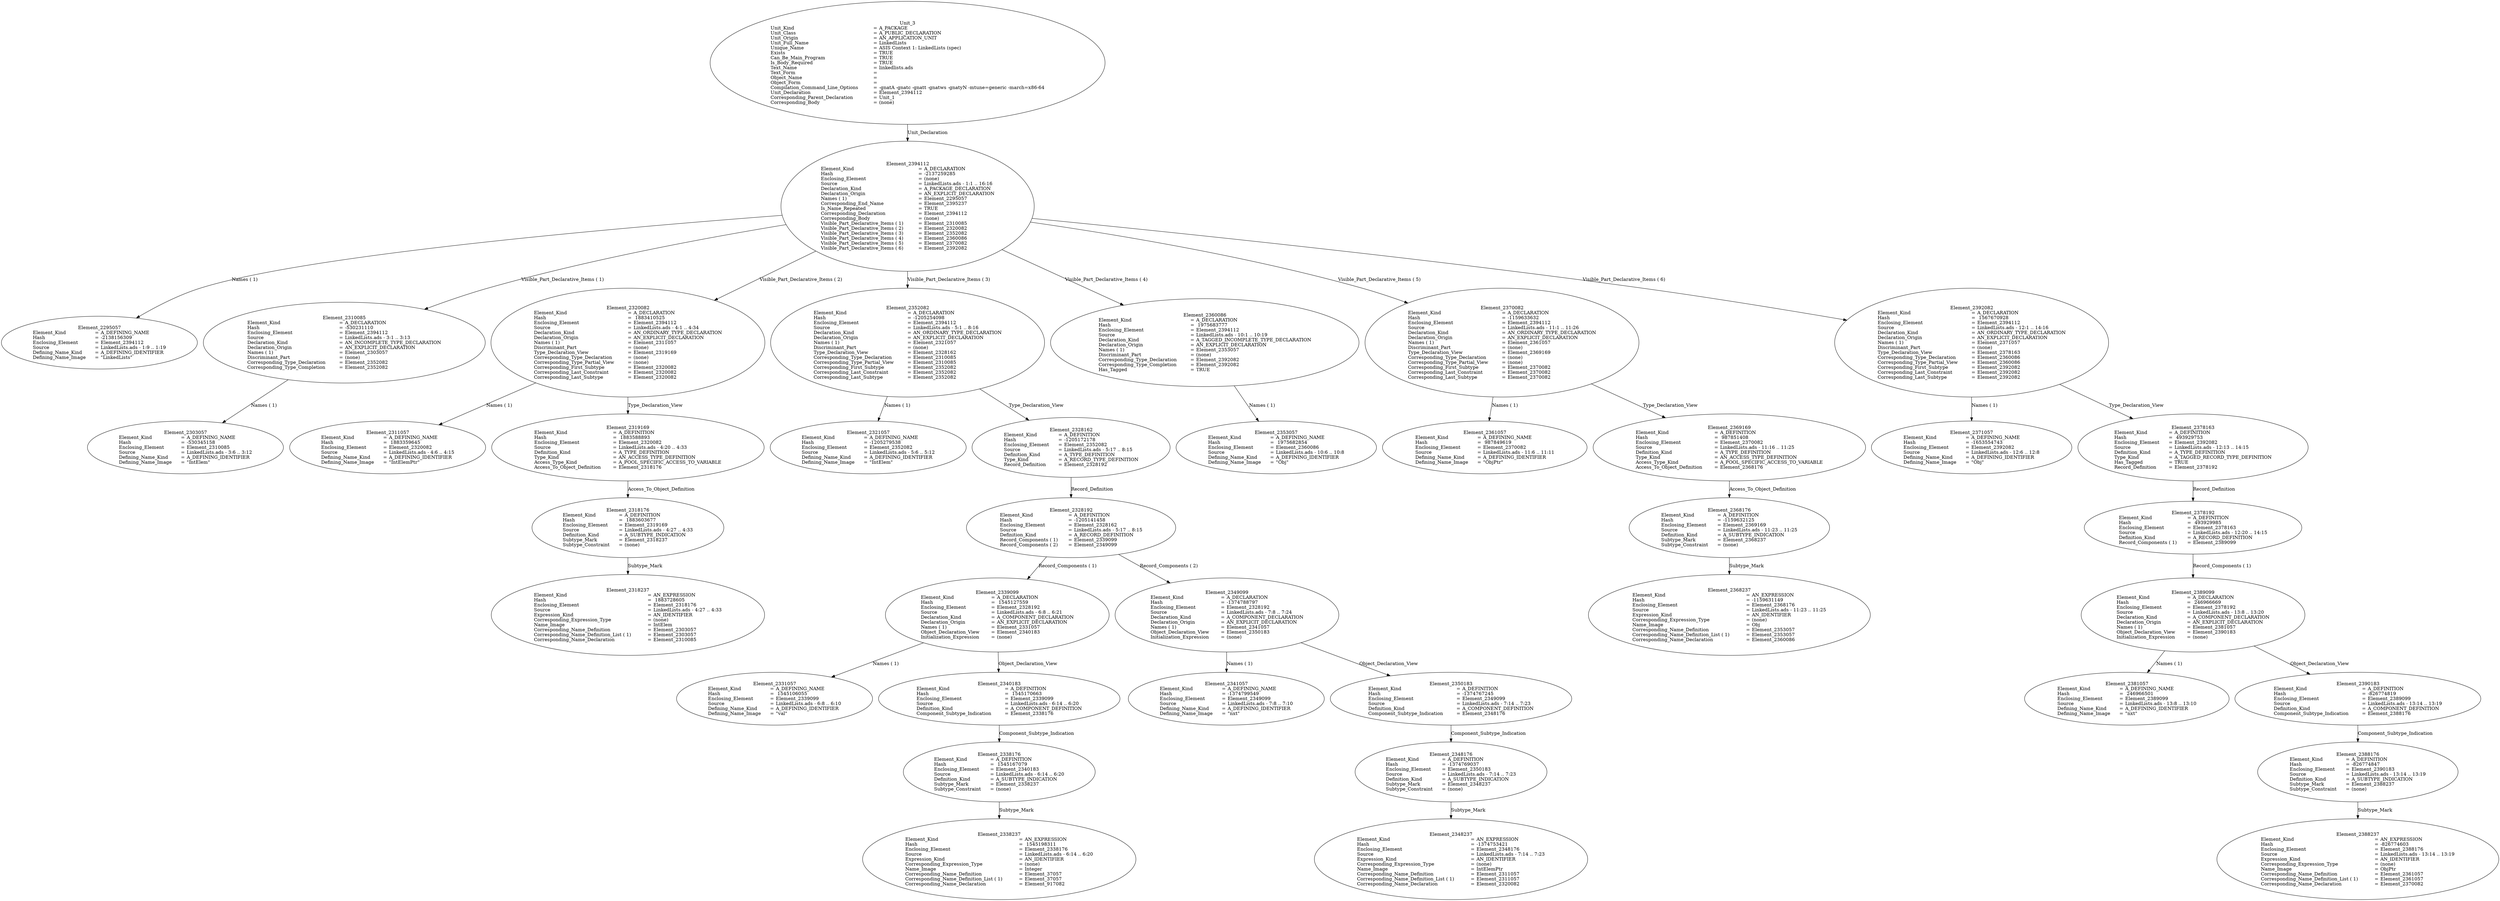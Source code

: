 digraph "linkedlists.adt" {
  Unit_3 -> Element_2394112
      [ label=Unit_Declaration ];
  Unit_3
      [ label=<<TABLE BORDER="0" CELLBORDER="0" CELLSPACING="0" CELLPADDING="0"> 
          <TR><TD COLSPAN="3">Unit_3</TD></TR>
          <TR><TD ALIGN="LEFT">Unit_Kind   </TD><TD> = </TD><TD ALIGN="LEFT">A_PACKAGE</TD></TR>
          <TR><TD ALIGN="LEFT">Unit_Class   </TD><TD> = </TD><TD ALIGN="LEFT">A_PUBLIC_DECLARATION</TD></TR>
          <TR><TD ALIGN="LEFT">Unit_Origin   </TD><TD> = </TD><TD ALIGN="LEFT">AN_APPLICATION_UNIT</TD></TR>
          <TR><TD ALIGN="LEFT">Unit_Full_Name    </TD><TD> = </TD><TD ALIGN="LEFT">LinkedLists</TD></TR>
          <TR><TD ALIGN="LEFT">Unique_Name   </TD><TD> = </TD><TD ALIGN="LEFT">ASIS Context 1: LinkedLists (spec)</TD></TR>
          <TR><TD ALIGN="LEFT">Exists  </TD><TD> = </TD><TD ALIGN="LEFT">TRUE</TD></TR>
          <TR><TD ALIGN="LEFT">Can_Be_Main_Program     </TD><TD> = </TD><TD ALIGN="LEFT">TRUE</TD></TR>
          <TR><TD ALIGN="LEFT">Is_Body_Required     </TD><TD> = </TD><TD ALIGN="LEFT">TRUE</TD></TR>
          <TR><TD ALIGN="LEFT">Text_Name   </TD><TD> = </TD><TD ALIGN="LEFT">linkedlists.ads</TD></TR>
          <TR><TD ALIGN="LEFT">Text_Form   </TD><TD> = </TD><TD ALIGN="LEFT"></TD></TR>
          <TR><TD ALIGN="LEFT">Object_Name   </TD><TD> = </TD><TD ALIGN="LEFT"></TD></TR>
          <TR><TD ALIGN="LEFT">Object_Form   </TD><TD> = </TD><TD ALIGN="LEFT"></TD></TR>
          <TR><TD ALIGN="LEFT">Compilation_Command_Line_Options         </TD><TD> = </TD><TD ALIGN="LEFT">-gnatA -gnatc -gnatt -gnatws -gnatyN -mtune=generic -march=x86-64</TD></TR>
          <TR><TD ALIGN="LEFT">Unit_Declaration     </TD><TD> = </TD><TD ALIGN="LEFT">Element_2394112</TD></TR>
          <TR><TD ALIGN="LEFT">Corresponding_Parent_Declaration         </TD><TD> = </TD><TD ALIGN="LEFT">Unit_1</TD></TR>
          <TR><TD ALIGN="LEFT">Corresponding_Body     </TD><TD> = </TD><TD ALIGN="LEFT">(none)</TD></TR>
          </TABLE>> ];
  Element_2394112 -> Element_2295057
      [ label="Names ( 1)" ];
  Element_2394112 -> Element_2310085
      [ label="Visible_Part_Declarative_Items ( 1)" ];
  Element_2394112 -> Element_2320082
      [ label="Visible_Part_Declarative_Items ( 2)" ];
  Element_2394112 -> Element_2352082
      [ label="Visible_Part_Declarative_Items ( 3)" ];
  Element_2394112 -> Element_2360086
      [ label="Visible_Part_Declarative_Items ( 4)" ];
  Element_2394112 -> Element_2370082
      [ label="Visible_Part_Declarative_Items ( 5)" ];
  Element_2394112 -> Element_2392082
      [ label="Visible_Part_Declarative_Items ( 6)" ];
  Element_2394112
      [ label=<<TABLE BORDER="0" CELLBORDER="0" CELLSPACING="0" CELLPADDING="0"> 
          <TR><TD COLSPAN="3">Element_2394112</TD></TR>
          <TR><TD ALIGN="LEFT">Element_Kind    </TD><TD> = </TD><TD ALIGN="LEFT">A_DECLARATION</TD></TR>
          <TR><TD ALIGN="LEFT">Hash  </TD><TD> = </TD><TD ALIGN="LEFT">-2137259285</TD></TR>
          <TR><TD ALIGN="LEFT">Enclosing_Element     </TD><TD> = </TD><TD ALIGN="LEFT">(none)</TD></TR>
          <TR><TD ALIGN="LEFT">Source  </TD><TD> = </TD><TD ALIGN="LEFT">LinkedLists.ads - 1:1 .. 16:16</TD></TR>
          <TR><TD ALIGN="LEFT">Declaration_Kind     </TD><TD> = </TD><TD ALIGN="LEFT">A_PACKAGE_DECLARATION</TD></TR>
          <TR><TD ALIGN="LEFT">Declaration_Origin     </TD><TD> = </TD><TD ALIGN="LEFT">AN_EXPLICIT_DECLARATION</TD></TR>
          <TR><TD ALIGN="LEFT">Names ( 1)   </TD><TD> = </TD><TD ALIGN="LEFT">Element_2295057</TD></TR>
          <TR><TD ALIGN="LEFT">Corresponding_End_Name      </TD><TD> = </TD><TD ALIGN="LEFT">Element_2395237</TD></TR>
          <TR><TD ALIGN="LEFT">Is_Name_Repeated     </TD><TD> = </TD><TD ALIGN="LEFT">TRUE</TD></TR>
          <TR><TD ALIGN="LEFT">Corresponding_Declaration       </TD><TD> = </TD><TD ALIGN="LEFT">Element_2394112</TD></TR>
          <TR><TD ALIGN="LEFT">Corresponding_Body     </TD><TD> = </TD><TD ALIGN="LEFT">(none)</TD></TR>
          <TR><TD ALIGN="LEFT">Visible_Part_Declarative_Items ( 1)         </TD><TD> = </TD><TD ALIGN="LEFT">Element_2310085</TD></TR>
          <TR><TD ALIGN="LEFT">Visible_Part_Declarative_Items ( 2)         </TD><TD> = </TD><TD ALIGN="LEFT">Element_2320082</TD></TR>
          <TR><TD ALIGN="LEFT">Visible_Part_Declarative_Items ( 3)         </TD><TD> = </TD><TD ALIGN="LEFT">Element_2352082</TD></TR>
          <TR><TD ALIGN="LEFT">Visible_Part_Declarative_Items ( 4)         </TD><TD> = </TD><TD ALIGN="LEFT">Element_2360086</TD></TR>
          <TR><TD ALIGN="LEFT">Visible_Part_Declarative_Items ( 5)         </TD><TD> = </TD><TD ALIGN="LEFT">Element_2370082</TD></TR>
          <TR><TD ALIGN="LEFT">Visible_Part_Declarative_Items ( 6)         </TD><TD> = </TD><TD ALIGN="LEFT">Element_2392082</TD></TR>
          </TABLE>> ];
  Element_2295057
      [ label=<<TABLE BORDER="0" CELLBORDER="0" CELLSPACING="0" CELLPADDING="0"> 
          <TR><TD COLSPAN="3">Element_2295057</TD></TR>
          <TR><TD ALIGN="LEFT">Element_Kind    </TD><TD> = </TD><TD ALIGN="LEFT">A_DEFINING_NAME</TD></TR>
          <TR><TD ALIGN="LEFT">Hash  </TD><TD> = </TD><TD ALIGN="LEFT">-2138156309</TD></TR>
          <TR><TD ALIGN="LEFT">Enclosing_Element     </TD><TD> = </TD><TD ALIGN="LEFT">Element_2394112</TD></TR>
          <TR><TD ALIGN="LEFT">Source  </TD><TD> = </TD><TD ALIGN="LEFT">LinkedLists.ads - 1:9 .. 1:19</TD></TR>
          <TR><TD ALIGN="LEFT">Defining_Name_Kind     </TD><TD> = </TD><TD ALIGN="LEFT">A_DEFINING_IDENTIFIER</TD></TR>
          <TR><TD ALIGN="LEFT">Defining_Name_Image     </TD><TD> = </TD><TD ALIGN="LEFT">"LinkedLists"</TD></TR>
          </TABLE>> ];
  Element_2310085 -> Element_2303057
      [ label="Names ( 1)" ];
  Element_2310085
      [ label=<<TABLE BORDER="0" CELLBORDER="0" CELLSPACING="0" CELLPADDING="0"> 
          <TR><TD COLSPAN="3">Element_2310085</TD></TR>
          <TR><TD ALIGN="LEFT">Element_Kind    </TD><TD> = </TD><TD ALIGN="LEFT">A_DECLARATION</TD></TR>
          <TR><TD ALIGN="LEFT">Hash  </TD><TD> = </TD><TD ALIGN="LEFT">-530231110</TD></TR>
          <TR><TD ALIGN="LEFT">Enclosing_Element     </TD><TD> = </TD><TD ALIGN="LEFT">Element_2394112</TD></TR>
          <TR><TD ALIGN="LEFT">Source  </TD><TD> = </TD><TD ALIGN="LEFT">LinkedLists.ads - 3:1 .. 3:13</TD></TR>
          <TR><TD ALIGN="LEFT">Declaration_Kind     </TD><TD> = </TD><TD ALIGN="LEFT">AN_INCOMPLETE_TYPE_DECLARATION</TD></TR>
          <TR><TD ALIGN="LEFT">Declaration_Origin     </TD><TD> = </TD><TD ALIGN="LEFT">AN_EXPLICIT_DECLARATION</TD></TR>
          <TR><TD ALIGN="LEFT">Names ( 1)   </TD><TD> = </TD><TD ALIGN="LEFT">Element_2303057</TD></TR>
          <TR><TD ALIGN="LEFT">Discriminant_Part     </TD><TD> = </TD><TD ALIGN="LEFT">(none)</TD></TR>
          <TR><TD ALIGN="LEFT">Corresponding_Type_Declaration        </TD><TD> = </TD><TD ALIGN="LEFT">Element_2352082</TD></TR>
          <TR><TD ALIGN="LEFT">Corresponding_Type_Completion        </TD><TD> = </TD><TD ALIGN="LEFT">Element_2352082</TD></TR>
          </TABLE>> ];
  Element_2303057
      [ label=<<TABLE BORDER="0" CELLBORDER="0" CELLSPACING="0" CELLPADDING="0"> 
          <TR><TD COLSPAN="3">Element_2303057</TD></TR>
          <TR><TD ALIGN="LEFT">Element_Kind    </TD><TD> = </TD><TD ALIGN="LEFT">A_DEFINING_NAME</TD></TR>
          <TR><TD ALIGN="LEFT">Hash  </TD><TD> = </TD><TD ALIGN="LEFT">-530345158</TD></TR>
          <TR><TD ALIGN="LEFT">Enclosing_Element     </TD><TD> = </TD><TD ALIGN="LEFT">Element_2310085</TD></TR>
          <TR><TD ALIGN="LEFT">Source  </TD><TD> = </TD><TD ALIGN="LEFT">LinkedLists.ads - 3:6 .. 3:12</TD></TR>
          <TR><TD ALIGN="LEFT">Defining_Name_Kind     </TD><TD> = </TD><TD ALIGN="LEFT">A_DEFINING_IDENTIFIER</TD></TR>
          <TR><TD ALIGN="LEFT">Defining_Name_Image     </TD><TD> = </TD><TD ALIGN="LEFT">"IntElem"</TD></TR>
          </TABLE>> ];
  Element_2320082 -> Element_2311057
      [ label="Names ( 1)" ];
  Element_2320082 -> Element_2319169
      [ label=Type_Declaration_View ];
  Element_2320082
      [ label=<<TABLE BORDER="0" CELLBORDER="0" CELLSPACING="0" CELLPADDING="0"> 
          <TR><TD COLSPAN="3">Element_2320082</TD></TR>
          <TR><TD ALIGN="LEFT">Element_Kind    </TD><TD> = </TD><TD ALIGN="LEFT">A_DECLARATION</TD></TR>
          <TR><TD ALIGN="LEFT">Hash  </TD><TD> = </TD><TD ALIGN="LEFT"> 1883410525</TD></TR>
          <TR><TD ALIGN="LEFT">Enclosing_Element     </TD><TD> = </TD><TD ALIGN="LEFT">Element_2394112</TD></TR>
          <TR><TD ALIGN="LEFT">Source  </TD><TD> = </TD><TD ALIGN="LEFT">LinkedLists.ads - 4:1 .. 4:34</TD></TR>
          <TR><TD ALIGN="LEFT">Declaration_Kind     </TD><TD> = </TD><TD ALIGN="LEFT">AN_ORDINARY_TYPE_DECLARATION</TD></TR>
          <TR><TD ALIGN="LEFT">Declaration_Origin     </TD><TD> = </TD><TD ALIGN="LEFT">AN_EXPLICIT_DECLARATION</TD></TR>
          <TR><TD ALIGN="LEFT">Names ( 1)   </TD><TD> = </TD><TD ALIGN="LEFT">Element_2311057</TD></TR>
          <TR><TD ALIGN="LEFT">Discriminant_Part     </TD><TD> = </TD><TD ALIGN="LEFT">(none)</TD></TR>
          <TR><TD ALIGN="LEFT">Type_Declaration_View      </TD><TD> = </TD><TD ALIGN="LEFT">Element_2319169</TD></TR>
          <TR><TD ALIGN="LEFT">Corresponding_Type_Declaration        </TD><TD> = </TD><TD ALIGN="LEFT">(none)</TD></TR>
          <TR><TD ALIGN="LEFT">Corresponding_Type_Partial_View        </TD><TD> = </TD><TD ALIGN="LEFT">(none)</TD></TR>
          <TR><TD ALIGN="LEFT">Corresponding_First_Subtype       </TD><TD> = </TD><TD ALIGN="LEFT">Element_2320082</TD></TR>
          <TR><TD ALIGN="LEFT">Corresponding_Last_Constraint        </TD><TD> = </TD><TD ALIGN="LEFT">Element_2320082</TD></TR>
          <TR><TD ALIGN="LEFT">Corresponding_Last_Subtype       </TD><TD> = </TD><TD ALIGN="LEFT">Element_2320082</TD></TR>
          </TABLE>> ];
  Element_2311057
      [ label=<<TABLE BORDER="0" CELLBORDER="0" CELLSPACING="0" CELLPADDING="0"> 
          <TR><TD COLSPAN="3">Element_2311057</TD></TR>
          <TR><TD ALIGN="LEFT">Element_Kind    </TD><TD> = </TD><TD ALIGN="LEFT">A_DEFINING_NAME</TD></TR>
          <TR><TD ALIGN="LEFT">Hash  </TD><TD> = </TD><TD ALIGN="LEFT"> 1883359645</TD></TR>
          <TR><TD ALIGN="LEFT">Enclosing_Element     </TD><TD> = </TD><TD ALIGN="LEFT">Element_2320082</TD></TR>
          <TR><TD ALIGN="LEFT">Source  </TD><TD> = </TD><TD ALIGN="LEFT">LinkedLists.ads - 4:6 .. 4:15</TD></TR>
          <TR><TD ALIGN="LEFT">Defining_Name_Kind     </TD><TD> = </TD><TD ALIGN="LEFT">A_DEFINING_IDENTIFIER</TD></TR>
          <TR><TD ALIGN="LEFT">Defining_Name_Image     </TD><TD> = </TD><TD ALIGN="LEFT">"IntElemPtr"</TD></TR>
          </TABLE>> ];
  Element_2319169 -> Element_2318176
      [ label=Access_To_Object_Definition ];
  Element_2319169
      [ label=<<TABLE BORDER="0" CELLBORDER="0" CELLSPACING="0" CELLPADDING="0"> 
          <TR><TD COLSPAN="3">Element_2319169</TD></TR>
          <TR><TD ALIGN="LEFT">Element_Kind    </TD><TD> = </TD><TD ALIGN="LEFT">A_DEFINITION</TD></TR>
          <TR><TD ALIGN="LEFT">Hash  </TD><TD> = </TD><TD ALIGN="LEFT"> 1883588893</TD></TR>
          <TR><TD ALIGN="LEFT">Enclosing_Element     </TD><TD> = </TD><TD ALIGN="LEFT">Element_2320082</TD></TR>
          <TR><TD ALIGN="LEFT">Source  </TD><TD> = </TD><TD ALIGN="LEFT">LinkedLists.ads - 4:20 .. 4:33</TD></TR>
          <TR><TD ALIGN="LEFT">Definition_Kind    </TD><TD> = </TD><TD ALIGN="LEFT">A_TYPE_DEFINITION</TD></TR>
          <TR><TD ALIGN="LEFT">Type_Kind   </TD><TD> = </TD><TD ALIGN="LEFT">AN_ACCESS_TYPE_DEFINITION</TD></TR>
          <TR><TD ALIGN="LEFT">Access_Type_Kind     </TD><TD> = </TD><TD ALIGN="LEFT">A_POOL_SPECIFIC_ACCESS_TO_VARIABLE</TD></TR>
          <TR><TD ALIGN="LEFT">Access_To_Object_Definition       </TD><TD> = </TD><TD ALIGN="LEFT">Element_2318176</TD></TR>
          </TABLE>> ];
  Element_2318176 -> Element_2318237
      [ label=Subtype_Mark ];
  Element_2318176
      [ label=<<TABLE BORDER="0" CELLBORDER="0" CELLSPACING="0" CELLPADDING="0"> 
          <TR><TD COLSPAN="3">Element_2318176</TD></TR>
          <TR><TD ALIGN="LEFT">Element_Kind    </TD><TD> = </TD><TD ALIGN="LEFT">A_DEFINITION</TD></TR>
          <TR><TD ALIGN="LEFT">Hash  </TD><TD> = </TD><TD ALIGN="LEFT"> 1883603677</TD></TR>
          <TR><TD ALIGN="LEFT">Enclosing_Element     </TD><TD> = </TD><TD ALIGN="LEFT">Element_2319169</TD></TR>
          <TR><TD ALIGN="LEFT">Source  </TD><TD> = </TD><TD ALIGN="LEFT">LinkedLists.ads - 4:27 .. 4:33</TD></TR>
          <TR><TD ALIGN="LEFT">Definition_Kind    </TD><TD> = </TD><TD ALIGN="LEFT">A_SUBTYPE_INDICATION</TD></TR>
          <TR><TD ALIGN="LEFT">Subtype_Mark    </TD><TD> = </TD><TD ALIGN="LEFT">Element_2318237</TD></TR>
          <TR><TD ALIGN="LEFT">Subtype_Constraint     </TD><TD> = </TD><TD ALIGN="LEFT">(none)</TD></TR>
          </TABLE>> ];
  Element_2318237
      [ label=<<TABLE BORDER="0" CELLBORDER="0" CELLSPACING="0" CELLPADDING="0"> 
          <TR><TD COLSPAN="3">Element_2318237</TD></TR>
          <TR><TD ALIGN="LEFT">Element_Kind    </TD><TD> = </TD><TD ALIGN="LEFT">AN_EXPRESSION</TD></TR>
          <TR><TD ALIGN="LEFT">Hash  </TD><TD> = </TD><TD ALIGN="LEFT"> 1883728605</TD></TR>
          <TR><TD ALIGN="LEFT">Enclosing_Element     </TD><TD> = </TD><TD ALIGN="LEFT">Element_2318176</TD></TR>
          <TR><TD ALIGN="LEFT">Source  </TD><TD> = </TD><TD ALIGN="LEFT">LinkedLists.ads - 4:27 .. 4:33</TD></TR>
          <TR><TD ALIGN="LEFT">Expression_Kind    </TD><TD> = </TD><TD ALIGN="LEFT">AN_IDENTIFIER</TD></TR>
          <TR><TD ALIGN="LEFT">Corresponding_Expression_Type        </TD><TD> = </TD><TD ALIGN="LEFT">(none)</TD></TR>
          <TR><TD ALIGN="LEFT">Name_Image   </TD><TD> = </TD><TD ALIGN="LEFT">IntElem</TD></TR>
          <TR><TD ALIGN="LEFT">Corresponding_Name_Definition        </TD><TD> = </TD><TD ALIGN="LEFT">Element_2303057</TD></TR>
          <TR><TD ALIGN="LEFT">Corresponding_Name_Definition_List ( 1)          </TD><TD> = </TD><TD ALIGN="LEFT">Element_2303057</TD></TR>
          <TR><TD ALIGN="LEFT">Corresponding_Name_Declaration        </TD><TD> = </TD><TD ALIGN="LEFT">Element_2310085</TD></TR>
          </TABLE>> ];
  Element_2352082 -> Element_2321057
      [ label="Names ( 1)" ];
  Element_2352082 -> Element_2328162
      [ label=Type_Declaration_View ];
  Element_2352082
      [ label=<<TABLE BORDER="0" CELLBORDER="0" CELLSPACING="0" CELLPADDING="0"> 
          <TR><TD COLSPAN="3">Element_2352082</TD></TR>
          <TR><TD ALIGN="LEFT">Element_Kind    </TD><TD> = </TD><TD ALIGN="LEFT">A_DECLARATION</TD></TR>
          <TR><TD ALIGN="LEFT">Hash  </TD><TD> = </TD><TD ALIGN="LEFT">-1205254098</TD></TR>
          <TR><TD ALIGN="LEFT">Enclosing_Element     </TD><TD> = </TD><TD ALIGN="LEFT">Element_2394112</TD></TR>
          <TR><TD ALIGN="LEFT">Source  </TD><TD> = </TD><TD ALIGN="LEFT">LinkedLists.ads - 5:1 .. 8:16</TD></TR>
          <TR><TD ALIGN="LEFT">Declaration_Kind     </TD><TD> = </TD><TD ALIGN="LEFT">AN_ORDINARY_TYPE_DECLARATION</TD></TR>
          <TR><TD ALIGN="LEFT">Declaration_Origin     </TD><TD> = </TD><TD ALIGN="LEFT">AN_EXPLICIT_DECLARATION</TD></TR>
          <TR><TD ALIGN="LEFT">Names ( 1)   </TD><TD> = </TD><TD ALIGN="LEFT">Element_2321057</TD></TR>
          <TR><TD ALIGN="LEFT">Discriminant_Part     </TD><TD> = </TD><TD ALIGN="LEFT">(none)</TD></TR>
          <TR><TD ALIGN="LEFT">Type_Declaration_View      </TD><TD> = </TD><TD ALIGN="LEFT">Element_2328162</TD></TR>
          <TR><TD ALIGN="LEFT">Corresponding_Type_Declaration        </TD><TD> = </TD><TD ALIGN="LEFT">Element_2310085</TD></TR>
          <TR><TD ALIGN="LEFT">Corresponding_Type_Partial_View        </TD><TD> = </TD><TD ALIGN="LEFT">Element_2310085</TD></TR>
          <TR><TD ALIGN="LEFT">Corresponding_First_Subtype       </TD><TD> = </TD><TD ALIGN="LEFT">Element_2352082</TD></TR>
          <TR><TD ALIGN="LEFT">Corresponding_Last_Constraint        </TD><TD> = </TD><TD ALIGN="LEFT">Element_2352082</TD></TR>
          <TR><TD ALIGN="LEFT">Corresponding_Last_Subtype       </TD><TD> = </TD><TD ALIGN="LEFT">Element_2352082</TD></TR>
          </TABLE>> ];
  Element_2321057
      [ label=<<TABLE BORDER="0" CELLBORDER="0" CELLSPACING="0" CELLPADDING="0"> 
          <TR><TD COLSPAN="3">Element_2321057</TD></TR>
          <TR><TD ALIGN="LEFT">Element_Kind    </TD><TD> = </TD><TD ALIGN="LEFT">A_DEFINING_NAME</TD></TR>
          <TR><TD ALIGN="LEFT">Hash  </TD><TD> = </TD><TD ALIGN="LEFT">-1205279538</TD></TR>
          <TR><TD ALIGN="LEFT">Enclosing_Element     </TD><TD> = </TD><TD ALIGN="LEFT">Element_2352082</TD></TR>
          <TR><TD ALIGN="LEFT">Source  </TD><TD> = </TD><TD ALIGN="LEFT">LinkedLists.ads - 5:6 .. 5:12</TD></TR>
          <TR><TD ALIGN="LEFT">Defining_Name_Kind     </TD><TD> = </TD><TD ALIGN="LEFT">A_DEFINING_IDENTIFIER</TD></TR>
          <TR><TD ALIGN="LEFT">Defining_Name_Image     </TD><TD> = </TD><TD ALIGN="LEFT">"IntElem"</TD></TR>
          </TABLE>> ];
  Element_2328162 -> Element_2328192
      [ label=Record_Definition ];
  Element_2328162
      [ label=<<TABLE BORDER="0" CELLBORDER="0" CELLSPACING="0" CELLPADDING="0"> 
          <TR><TD COLSPAN="3">Element_2328162</TD></TR>
          <TR><TD ALIGN="LEFT">Element_Kind    </TD><TD> = </TD><TD ALIGN="LEFT">A_DEFINITION</TD></TR>
          <TR><TD ALIGN="LEFT">Hash  </TD><TD> = </TD><TD ALIGN="LEFT">-1205172178</TD></TR>
          <TR><TD ALIGN="LEFT">Enclosing_Element     </TD><TD> = </TD><TD ALIGN="LEFT">Element_2352082</TD></TR>
          <TR><TD ALIGN="LEFT">Source  </TD><TD> = </TD><TD ALIGN="LEFT">LinkedLists.ads - 5:17 .. 8:15</TD></TR>
          <TR><TD ALIGN="LEFT">Definition_Kind    </TD><TD> = </TD><TD ALIGN="LEFT">A_TYPE_DEFINITION</TD></TR>
          <TR><TD ALIGN="LEFT">Type_Kind   </TD><TD> = </TD><TD ALIGN="LEFT">A_RECORD_TYPE_DEFINITION</TD></TR>
          <TR><TD ALIGN="LEFT">Record_Definition     </TD><TD> = </TD><TD ALIGN="LEFT">Element_2328192</TD></TR>
          </TABLE>> ];
  Element_2328192 -> Element_2339099
      [ label="Record_Components ( 1)" ];
  Element_2328192 -> Element_2349099
      [ label="Record_Components ( 2)" ];
  Element_2328192
      [ label=<<TABLE BORDER="0" CELLBORDER="0" CELLSPACING="0" CELLPADDING="0"> 
          <TR><TD COLSPAN="3">Element_2328192</TD></TR>
          <TR><TD ALIGN="LEFT">Element_Kind    </TD><TD> = </TD><TD ALIGN="LEFT">A_DEFINITION</TD></TR>
          <TR><TD ALIGN="LEFT">Hash  </TD><TD> = </TD><TD ALIGN="LEFT">-1205141458</TD></TR>
          <TR><TD ALIGN="LEFT">Enclosing_Element     </TD><TD> = </TD><TD ALIGN="LEFT">Element_2328162</TD></TR>
          <TR><TD ALIGN="LEFT">Source  </TD><TD> = </TD><TD ALIGN="LEFT">LinkedLists.ads - 5:17 .. 8:15</TD></TR>
          <TR><TD ALIGN="LEFT">Definition_Kind    </TD><TD> = </TD><TD ALIGN="LEFT">A_RECORD_DEFINITION</TD></TR>
          <TR><TD ALIGN="LEFT">Record_Components ( 1)      </TD><TD> = </TD><TD ALIGN="LEFT">Element_2339099</TD></TR>
          <TR><TD ALIGN="LEFT">Record_Components ( 2)      </TD><TD> = </TD><TD ALIGN="LEFT">Element_2349099</TD></TR>
          </TABLE>> ];
  Element_2339099 -> Element_2331057
      [ label="Names ( 1)" ];
  Element_2339099 -> Element_2340183
      [ label=Object_Declaration_View ];
  Element_2339099
      [ label=<<TABLE BORDER="0" CELLBORDER="0" CELLSPACING="0" CELLPADDING="0"> 
          <TR><TD COLSPAN="3">Element_2339099</TD></TR>
          <TR><TD ALIGN="LEFT">Element_Kind    </TD><TD> = </TD><TD ALIGN="LEFT">A_DECLARATION</TD></TR>
          <TR><TD ALIGN="LEFT">Hash  </TD><TD> = </TD><TD ALIGN="LEFT"> 1545127559</TD></TR>
          <TR><TD ALIGN="LEFT">Enclosing_Element     </TD><TD> = </TD><TD ALIGN="LEFT">Element_2328192</TD></TR>
          <TR><TD ALIGN="LEFT">Source  </TD><TD> = </TD><TD ALIGN="LEFT">LinkedLists.ads - 6:8 .. 6:21</TD></TR>
          <TR><TD ALIGN="LEFT">Declaration_Kind     </TD><TD> = </TD><TD ALIGN="LEFT">A_COMPONENT_DECLARATION</TD></TR>
          <TR><TD ALIGN="LEFT">Declaration_Origin     </TD><TD> = </TD><TD ALIGN="LEFT">AN_EXPLICIT_DECLARATION</TD></TR>
          <TR><TD ALIGN="LEFT">Names ( 1)   </TD><TD> = </TD><TD ALIGN="LEFT">Element_2331057</TD></TR>
          <TR><TD ALIGN="LEFT">Object_Declaration_View      </TD><TD> = </TD><TD ALIGN="LEFT">Element_2340183</TD></TR>
          <TR><TD ALIGN="LEFT">Initialization_Expression       </TD><TD> = </TD><TD ALIGN="LEFT">(none)</TD></TR>
          </TABLE>> ];
  Element_2331057
      [ label=<<TABLE BORDER="0" CELLBORDER="0" CELLSPACING="0" CELLPADDING="0"> 
          <TR><TD COLSPAN="3">Element_2331057</TD></TR>
          <TR><TD ALIGN="LEFT">Element_Kind    </TD><TD> = </TD><TD ALIGN="LEFT">A_DEFINING_NAME</TD></TR>
          <TR><TD ALIGN="LEFT">Hash  </TD><TD> = </TD><TD ALIGN="LEFT"> 1545106055</TD></TR>
          <TR><TD ALIGN="LEFT">Enclosing_Element     </TD><TD> = </TD><TD ALIGN="LEFT">Element_2339099</TD></TR>
          <TR><TD ALIGN="LEFT">Source  </TD><TD> = </TD><TD ALIGN="LEFT">LinkedLists.ads - 6:8 .. 6:10</TD></TR>
          <TR><TD ALIGN="LEFT">Defining_Name_Kind     </TD><TD> = </TD><TD ALIGN="LEFT">A_DEFINING_IDENTIFIER</TD></TR>
          <TR><TD ALIGN="LEFT">Defining_Name_Image     </TD><TD> = </TD><TD ALIGN="LEFT">"val"</TD></TR>
          </TABLE>> ];
  Element_2340183 -> Element_2338176
      [ label=Component_Subtype_Indication ];
  Element_2340183
      [ label=<<TABLE BORDER="0" CELLBORDER="0" CELLSPACING="0" CELLPADDING="0"> 
          <TR><TD COLSPAN="3">Element_2340183</TD></TR>
          <TR><TD ALIGN="LEFT">Element_Kind    </TD><TD> = </TD><TD ALIGN="LEFT">A_DEFINITION</TD></TR>
          <TR><TD ALIGN="LEFT">Hash  </TD><TD> = </TD><TD ALIGN="LEFT"> 1545170663</TD></TR>
          <TR><TD ALIGN="LEFT">Enclosing_Element     </TD><TD> = </TD><TD ALIGN="LEFT">Element_2339099</TD></TR>
          <TR><TD ALIGN="LEFT">Source  </TD><TD> = </TD><TD ALIGN="LEFT">LinkedLists.ads - 6:14 .. 6:20</TD></TR>
          <TR><TD ALIGN="LEFT">Definition_Kind    </TD><TD> = </TD><TD ALIGN="LEFT">A_COMPONENT_DEFINITION</TD></TR>
          <TR><TD ALIGN="LEFT">Component_Subtype_Indication        </TD><TD> = </TD><TD ALIGN="LEFT">Element_2338176</TD></TR>
          </TABLE>> ];
  Element_2338176 -> Element_2338237
      [ label=Subtype_Mark ];
  Element_2338176
      [ label=<<TABLE BORDER="0" CELLBORDER="0" CELLSPACING="0" CELLPADDING="0"> 
          <TR><TD COLSPAN="3">Element_2338176</TD></TR>
          <TR><TD ALIGN="LEFT">Element_Kind    </TD><TD> = </TD><TD ALIGN="LEFT">A_DEFINITION</TD></TR>
          <TR><TD ALIGN="LEFT">Hash  </TD><TD> = </TD><TD ALIGN="LEFT"> 1545167079</TD></TR>
          <TR><TD ALIGN="LEFT">Enclosing_Element     </TD><TD> = </TD><TD ALIGN="LEFT">Element_2340183</TD></TR>
          <TR><TD ALIGN="LEFT">Source  </TD><TD> = </TD><TD ALIGN="LEFT">LinkedLists.ads - 6:14 .. 6:20</TD></TR>
          <TR><TD ALIGN="LEFT">Definition_Kind    </TD><TD> = </TD><TD ALIGN="LEFT">A_SUBTYPE_INDICATION</TD></TR>
          <TR><TD ALIGN="LEFT">Subtype_Mark    </TD><TD> = </TD><TD ALIGN="LEFT">Element_2338237</TD></TR>
          <TR><TD ALIGN="LEFT">Subtype_Constraint     </TD><TD> = </TD><TD ALIGN="LEFT">(none)</TD></TR>
          </TABLE>> ];
  Element_2338237
      [ label=<<TABLE BORDER="0" CELLBORDER="0" CELLSPACING="0" CELLPADDING="0"> 
          <TR><TD COLSPAN="3">Element_2338237</TD></TR>
          <TR><TD ALIGN="LEFT">Element_Kind    </TD><TD> = </TD><TD ALIGN="LEFT">AN_EXPRESSION</TD></TR>
          <TR><TD ALIGN="LEFT">Hash  </TD><TD> = </TD><TD ALIGN="LEFT"> 1545198311</TD></TR>
          <TR><TD ALIGN="LEFT">Enclosing_Element     </TD><TD> = </TD><TD ALIGN="LEFT">Element_2338176</TD></TR>
          <TR><TD ALIGN="LEFT">Source  </TD><TD> = </TD><TD ALIGN="LEFT">LinkedLists.ads - 6:14 .. 6:20</TD></TR>
          <TR><TD ALIGN="LEFT">Expression_Kind    </TD><TD> = </TD><TD ALIGN="LEFT">AN_IDENTIFIER</TD></TR>
          <TR><TD ALIGN="LEFT">Corresponding_Expression_Type        </TD><TD> = </TD><TD ALIGN="LEFT">(none)</TD></TR>
          <TR><TD ALIGN="LEFT">Name_Image   </TD><TD> = </TD><TD ALIGN="LEFT">Integer</TD></TR>
          <TR><TD ALIGN="LEFT">Corresponding_Name_Definition        </TD><TD> = </TD><TD ALIGN="LEFT">Element_37057</TD></TR>
          <TR><TD ALIGN="LEFT">Corresponding_Name_Definition_List ( 1)          </TD><TD> = </TD><TD ALIGN="LEFT">Element_37057</TD></TR>
          <TR><TD ALIGN="LEFT">Corresponding_Name_Declaration        </TD><TD> = </TD><TD ALIGN="LEFT">Element_917082</TD></TR>
          </TABLE>> ];
  Element_2349099 -> Element_2341057
      [ label="Names ( 1)" ];
  Element_2349099 -> Element_2350183
      [ label=Object_Declaration_View ];
  Element_2349099
      [ label=<<TABLE BORDER="0" CELLBORDER="0" CELLSPACING="0" CELLPADDING="0"> 
          <TR><TD COLSPAN="3">Element_2349099</TD></TR>
          <TR><TD ALIGN="LEFT">Element_Kind    </TD><TD> = </TD><TD ALIGN="LEFT">A_DECLARATION</TD></TR>
          <TR><TD ALIGN="LEFT">Hash  </TD><TD> = </TD><TD ALIGN="LEFT">-1374788797</TD></TR>
          <TR><TD ALIGN="LEFT">Enclosing_Element     </TD><TD> = </TD><TD ALIGN="LEFT">Element_2328192</TD></TR>
          <TR><TD ALIGN="LEFT">Source  </TD><TD> = </TD><TD ALIGN="LEFT">LinkedLists.ads - 7:8 .. 7:24</TD></TR>
          <TR><TD ALIGN="LEFT">Declaration_Kind     </TD><TD> = </TD><TD ALIGN="LEFT">A_COMPONENT_DECLARATION</TD></TR>
          <TR><TD ALIGN="LEFT">Declaration_Origin     </TD><TD> = </TD><TD ALIGN="LEFT">AN_EXPLICIT_DECLARATION</TD></TR>
          <TR><TD ALIGN="LEFT">Names ( 1)   </TD><TD> = </TD><TD ALIGN="LEFT">Element_2341057</TD></TR>
          <TR><TD ALIGN="LEFT">Object_Declaration_View      </TD><TD> = </TD><TD ALIGN="LEFT">Element_2350183</TD></TR>
          <TR><TD ALIGN="LEFT">Initialization_Expression       </TD><TD> = </TD><TD ALIGN="LEFT">(none)</TD></TR>
          </TABLE>> ];
  Element_2341057
      [ label=<<TABLE BORDER="0" CELLBORDER="0" CELLSPACING="0" CELLPADDING="0"> 
          <TR><TD COLSPAN="3">Element_2341057</TD></TR>
          <TR><TD ALIGN="LEFT">Element_Kind    </TD><TD> = </TD><TD ALIGN="LEFT">A_DEFINING_NAME</TD></TR>
          <TR><TD ALIGN="LEFT">Hash  </TD><TD> = </TD><TD ALIGN="LEFT">-1374799549</TD></TR>
          <TR><TD ALIGN="LEFT">Enclosing_Element     </TD><TD> = </TD><TD ALIGN="LEFT">Element_2349099</TD></TR>
          <TR><TD ALIGN="LEFT">Source  </TD><TD> = </TD><TD ALIGN="LEFT">LinkedLists.ads - 7:8 .. 7:10</TD></TR>
          <TR><TD ALIGN="LEFT">Defining_Name_Kind     </TD><TD> = </TD><TD ALIGN="LEFT">A_DEFINING_IDENTIFIER</TD></TR>
          <TR><TD ALIGN="LEFT">Defining_Name_Image     </TD><TD> = </TD><TD ALIGN="LEFT">"nxt"</TD></TR>
          </TABLE>> ];
  Element_2350183 -> Element_2348176
      [ label=Component_Subtype_Indication ];
  Element_2350183
      [ label=<<TABLE BORDER="0" CELLBORDER="0" CELLSPACING="0" CELLPADDING="0"> 
          <TR><TD COLSPAN="3">Element_2350183</TD></TR>
          <TR><TD ALIGN="LEFT">Element_Kind    </TD><TD> = </TD><TD ALIGN="LEFT">A_DEFINITION</TD></TR>
          <TR><TD ALIGN="LEFT">Hash  </TD><TD> = </TD><TD ALIGN="LEFT">-1374767245</TD></TR>
          <TR><TD ALIGN="LEFT">Enclosing_Element     </TD><TD> = </TD><TD ALIGN="LEFT">Element_2349099</TD></TR>
          <TR><TD ALIGN="LEFT">Source  </TD><TD> = </TD><TD ALIGN="LEFT">LinkedLists.ads - 7:14 .. 7:23</TD></TR>
          <TR><TD ALIGN="LEFT">Definition_Kind    </TD><TD> = </TD><TD ALIGN="LEFT">A_COMPONENT_DEFINITION</TD></TR>
          <TR><TD ALIGN="LEFT">Component_Subtype_Indication        </TD><TD> = </TD><TD ALIGN="LEFT">Element_2348176</TD></TR>
          </TABLE>> ];
  Element_2348176 -> Element_2348237
      [ label=Subtype_Mark ];
  Element_2348176
      [ label=<<TABLE BORDER="0" CELLBORDER="0" CELLSPACING="0" CELLPADDING="0"> 
          <TR><TD COLSPAN="3">Element_2348176</TD></TR>
          <TR><TD ALIGN="LEFT">Element_Kind    </TD><TD> = </TD><TD ALIGN="LEFT">A_DEFINITION</TD></TR>
          <TR><TD ALIGN="LEFT">Hash  </TD><TD> = </TD><TD ALIGN="LEFT">-1374769037</TD></TR>
          <TR><TD ALIGN="LEFT">Enclosing_Element     </TD><TD> = </TD><TD ALIGN="LEFT">Element_2350183</TD></TR>
          <TR><TD ALIGN="LEFT">Source  </TD><TD> = </TD><TD ALIGN="LEFT">LinkedLists.ads - 7:14 .. 7:23</TD></TR>
          <TR><TD ALIGN="LEFT">Definition_Kind    </TD><TD> = </TD><TD ALIGN="LEFT">A_SUBTYPE_INDICATION</TD></TR>
          <TR><TD ALIGN="LEFT">Subtype_Mark    </TD><TD> = </TD><TD ALIGN="LEFT">Element_2348237</TD></TR>
          <TR><TD ALIGN="LEFT">Subtype_Constraint     </TD><TD> = </TD><TD ALIGN="LEFT">(none)</TD></TR>
          </TABLE>> ];
  Element_2348237
      [ label=<<TABLE BORDER="0" CELLBORDER="0" CELLSPACING="0" CELLPADDING="0"> 
          <TR><TD COLSPAN="3">Element_2348237</TD></TR>
          <TR><TD ALIGN="LEFT">Element_Kind    </TD><TD> = </TD><TD ALIGN="LEFT">AN_EXPRESSION</TD></TR>
          <TR><TD ALIGN="LEFT">Hash  </TD><TD> = </TD><TD ALIGN="LEFT">-1374753421</TD></TR>
          <TR><TD ALIGN="LEFT">Enclosing_Element     </TD><TD> = </TD><TD ALIGN="LEFT">Element_2348176</TD></TR>
          <TR><TD ALIGN="LEFT">Source  </TD><TD> = </TD><TD ALIGN="LEFT">LinkedLists.ads - 7:14 .. 7:23</TD></TR>
          <TR><TD ALIGN="LEFT">Expression_Kind    </TD><TD> = </TD><TD ALIGN="LEFT">AN_IDENTIFIER</TD></TR>
          <TR><TD ALIGN="LEFT">Corresponding_Expression_Type        </TD><TD> = </TD><TD ALIGN="LEFT">(none)</TD></TR>
          <TR><TD ALIGN="LEFT">Name_Image   </TD><TD> = </TD><TD ALIGN="LEFT">IntElemPtr</TD></TR>
          <TR><TD ALIGN="LEFT">Corresponding_Name_Definition        </TD><TD> = </TD><TD ALIGN="LEFT">Element_2311057</TD></TR>
          <TR><TD ALIGN="LEFT">Corresponding_Name_Definition_List ( 1)          </TD><TD> = </TD><TD ALIGN="LEFT">Element_2311057</TD></TR>
          <TR><TD ALIGN="LEFT">Corresponding_Name_Declaration        </TD><TD> = </TD><TD ALIGN="LEFT">Element_2320082</TD></TR>
          </TABLE>> ];
  Element_2360086 -> Element_2353057
      [ label="Names ( 1)" ];
  Element_2360086
      [ label=<<TABLE BORDER="0" CELLBORDER="0" CELLSPACING="0" CELLPADDING="0"> 
          <TR><TD COLSPAN="3">Element_2360086</TD></TR>
          <TR><TD ALIGN="LEFT">Element_Kind    </TD><TD> = </TD><TD ALIGN="LEFT">A_DECLARATION</TD></TR>
          <TR><TD ALIGN="LEFT">Hash  </TD><TD> = </TD><TD ALIGN="LEFT"> 1975683777</TD></TR>
          <TR><TD ALIGN="LEFT">Enclosing_Element     </TD><TD> = </TD><TD ALIGN="LEFT">Element_2394112</TD></TR>
          <TR><TD ALIGN="LEFT">Source  </TD><TD> = </TD><TD ALIGN="LEFT">LinkedLists.ads - 10:1 .. 10:19</TD></TR>
          <TR><TD ALIGN="LEFT">Declaration_Kind     </TD><TD> = </TD><TD ALIGN="LEFT">A_TAGGED_INCOMPLETE_TYPE_DECLARATION</TD></TR>
          <TR><TD ALIGN="LEFT">Declaration_Origin     </TD><TD> = </TD><TD ALIGN="LEFT">AN_EXPLICIT_DECLARATION</TD></TR>
          <TR><TD ALIGN="LEFT">Names ( 1)   </TD><TD> = </TD><TD ALIGN="LEFT">Element_2353057</TD></TR>
          <TR><TD ALIGN="LEFT">Discriminant_Part     </TD><TD> = </TD><TD ALIGN="LEFT">(none)</TD></TR>
          <TR><TD ALIGN="LEFT">Corresponding_Type_Declaration        </TD><TD> = </TD><TD ALIGN="LEFT">Element_2392082</TD></TR>
          <TR><TD ALIGN="LEFT">Corresponding_Type_Completion        </TD><TD> = </TD><TD ALIGN="LEFT">Element_2392082</TD></TR>
          <TR><TD ALIGN="LEFT">Has_Tagged   </TD><TD> = </TD><TD ALIGN="LEFT">TRUE</TD></TR>
          </TABLE>> ];
  Element_2353057
      [ label=<<TABLE BORDER="0" CELLBORDER="0" CELLSPACING="0" CELLPADDING="0"> 
          <TR><TD COLSPAN="3">Element_2353057</TD></TR>
          <TR><TD ALIGN="LEFT">Element_Kind    </TD><TD> = </TD><TD ALIGN="LEFT">A_DEFINING_NAME</TD></TR>
          <TR><TD ALIGN="LEFT">Hash  </TD><TD> = </TD><TD ALIGN="LEFT"> 1975682854</TD></TR>
          <TR><TD ALIGN="LEFT">Enclosing_Element     </TD><TD> = </TD><TD ALIGN="LEFT">Element_2360086</TD></TR>
          <TR><TD ALIGN="LEFT">Source  </TD><TD> = </TD><TD ALIGN="LEFT">LinkedLists.ads - 10:6 .. 10:8</TD></TR>
          <TR><TD ALIGN="LEFT">Defining_Name_Kind     </TD><TD> = </TD><TD ALIGN="LEFT">A_DEFINING_IDENTIFIER</TD></TR>
          <TR><TD ALIGN="LEFT">Defining_Name_Image     </TD><TD> = </TD><TD ALIGN="LEFT">"Obj"</TD></TR>
          </TABLE>> ];
  Element_2370082 -> Element_2361057
      [ label="Names ( 1)" ];
  Element_2370082 -> Element_2369169
      [ label=Type_Declaration_View ];
  Element_2370082
      [ label=<<TABLE BORDER="0" CELLBORDER="0" CELLSPACING="0" CELLPADDING="0"> 
          <TR><TD COLSPAN="3">Element_2370082</TD></TR>
          <TR><TD ALIGN="LEFT">Element_Kind    </TD><TD> = </TD><TD ALIGN="LEFT">A_DECLARATION</TD></TR>
          <TR><TD ALIGN="LEFT">Hash  </TD><TD> = </TD><TD ALIGN="LEFT">-1159633632</TD></TR>
          <TR><TD ALIGN="LEFT">Enclosing_Element     </TD><TD> = </TD><TD ALIGN="LEFT">Element_2394112</TD></TR>
          <TR><TD ALIGN="LEFT">Source  </TD><TD> = </TD><TD ALIGN="LEFT">LinkedLists.ads - 11:1 .. 11:26</TD></TR>
          <TR><TD ALIGN="LEFT">Declaration_Kind     </TD><TD> = </TD><TD ALIGN="LEFT">AN_ORDINARY_TYPE_DECLARATION</TD></TR>
          <TR><TD ALIGN="LEFT">Declaration_Origin     </TD><TD> = </TD><TD ALIGN="LEFT">AN_EXPLICIT_DECLARATION</TD></TR>
          <TR><TD ALIGN="LEFT">Names ( 1)   </TD><TD> = </TD><TD ALIGN="LEFT">Element_2361057</TD></TR>
          <TR><TD ALIGN="LEFT">Discriminant_Part     </TD><TD> = </TD><TD ALIGN="LEFT">(none)</TD></TR>
          <TR><TD ALIGN="LEFT">Type_Declaration_View      </TD><TD> = </TD><TD ALIGN="LEFT">Element_2369169</TD></TR>
          <TR><TD ALIGN="LEFT">Corresponding_Type_Declaration        </TD><TD> = </TD><TD ALIGN="LEFT">(none)</TD></TR>
          <TR><TD ALIGN="LEFT">Corresponding_Type_Partial_View        </TD><TD> = </TD><TD ALIGN="LEFT">(none)</TD></TR>
          <TR><TD ALIGN="LEFT">Corresponding_First_Subtype       </TD><TD> = </TD><TD ALIGN="LEFT">Element_2370082</TD></TR>
          <TR><TD ALIGN="LEFT">Corresponding_Last_Constraint        </TD><TD> = </TD><TD ALIGN="LEFT">Element_2370082</TD></TR>
          <TR><TD ALIGN="LEFT">Corresponding_Last_Subtype       </TD><TD> = </TD><TD ALIGN="LEFT">Element_2370082</TD></TR>
          </TABLE>> ];
  Element_2361057
      [ label=<<TABLE BORDER="0" CELLBORDER="0" CELLSPACING="0" CELLPADDING="0"> 
          <TR><TD COLSPAN="3">Element_2361057</TD></TR>
          <TR><TD ALIGN="LEFT">Element_Kind    </TD><TD> = </TD><TD ALIGN="LEFT">A_DEFINING_NAME</TD></TR>
          <TR><TD ALIGN="LEFT">Hash  </TD><TD> = </TD><TD ALIGN="LEFT"> 987849619</TD></TR>
          <TR><TD ALIGN="LEFT">Enclosing_Element     </TD><TD> = </TD><TD ALIGN="LEFT">Element_2370082</TD></TR>
          <TR><TD ALIGN="LEFT">Source  </TD><TD> = </TD><TD ALIGN="LEFT">LinkedLists.ads - 11:6 .. 11:11</TD></TR>
          <TR><TD ALIGN="LEFT">Defining_Name_Kind     </TD><TD> = </TD><TD ALIGN="LEFT">A_DEFINING_IDENTIFIER</TD></TR>
          <TR><TD ALIGN="LEFT">Defining_Name_Image     </TD><TD> = </TD><TD ALIGN="LEFT">"ObjPtr"</TD></TR>
          </TABLE>> ];
  Element_2369169 -> Element_2368176
      [ label=Access_To_Object_Definition ];
  Element_2369169
      [ label=<<TABLE BORDER="0" CELLBORDER="0" CELLSPACING="0" CELLPADDING="0"> 
          <TR><TD COLSPAN="3">Element_2369169</TD></TR>
          <TR><TD ALIGN="LEFT">Element_Kind    </TD><TD> = </TD><TD ALIGN="LEFT">A_DEFINITION</TD></TR>
          <TR><TD ALIGN="LEFT">Hash  </TD><TD> = </TD><TD ALIGN="LEFT"> 987851408</TD></TR>
          <TR><TD ALIGN="LEFT">Enclosing_Element     </TD><TD> = </TD><TD ALIGN="LEFT">Element_2370082</TD></TR>
          <TR><TD ALIGN="LEFT">Source  </TD><TD> = </TD><TD ALIGN="LEFT">LinkedLists.ads - 11:16 .. 11:25</TD></TR>
          <TR><TD ALIGN="LEFT">Definition_Kind    </TD><TD> = </TD><TD ALIGN="LEFT">A_TYPE_DEFINITION</TD></TR>
          <TR><TD ALIGN="LEFT">Type_Kind   </TD><TD> = </TD><TD ALIGN="LEFT">AN_ACCESS_TYPE_DEFINITION</TD></TR>
          <TR><TD ALIGN="LEFT">Access_Type_Kind     </TD><TD> = </TD><TD ALIGN="LEFT">A_POOL_SPECIFIC_ACCESS_TO_VARIABLE</TD></TR>
          <TR><TD ALIGN="LEFT">Access_To_Object_Definition       </TD><TD> = </TD><TD ALIGN="LEFT">Element_2368176</TD></TR>
          </TABLE>> ];
  Element_2368176 -> Element_2368237
      [ label=Subtype_Mark ];
  Element_2368176
      [ label=<<TABLE BORDER="0" CELLBORDER="0" CELLSPACING="0" CELLPADDING="0"> 
          <TR><TD COLSPAN="3">Element_2368176</TD></TR>
          <TR><TD ALIGN="LEFT">Element_Kind    </TD><TD> = </TD><TD ALIGN="LEFT">A_DEFINITION</TD></TR>
          <TR><TD ALIGN="LEFT">Hash  </TD><TD> = </TD><TD ALIGN="LEFT">-1159632125</TD></TR>
          <TR><TD ALIGN="LEFT">Enclosing_Element     </TD><TD> = </TD><TD ALIGN="LEFT">Element_2369169</TD></TR>
          <TR><TD ALIGN="LEFT">Source  </TD><TD> = </TD><TD ALIGN="LEFT">LinkedLists.ads - 11:23 .. 11:25</TD></TR>
          <TR><TD ALIGN="LEFT">Definition_Kind    </TD><TD> = </TD><TD ALIGN="LEFT">A_SUBTYPE_INDICATION</TD></TR>
          <TR><TD ALIGN="LEFT">Subtype_Mark    </TD><TD> = </TD><TD ALIGN="LEFT">Element_2368237</TD></TR>
          <TR><TD ALIGN="LEFT">Subtype_Constraint     </TD><TD> = </TD><TD ALIGN="LEFT">(none)</TD></TR>
          </TABLE>> ];
  Element_2368237
      [ label=<<TABLE BORDER="0" CELLBORDER="0" CELLSPACING="0" CELLPADDING="0"> 
          <TR><TD COLSPAN="3">Element_2368237</TD></TR>
          <TR><TD ALIGN="LEFT">Element_Kind    </TD><TD> = </TD><TD ALIGN="LEFT">AN_EXPRESSION</TD></TR>
          <TR><TD ALIGN="LEFT">Hash  </TD><TD> = </TD><TD ALIGN="LEFT">-1159631149</TD></TR>
          <TR><TD ALIGN="LEFT">Enclosing_Element     </TD><TD> = </TD><TD ALIGN="LEFT">Element_2368176</TD></TR>
          <TR><TD ALIGN="LEFT">Source  </TD><TD> = </TD><TD ALIGN="LEFT">LinkedLists.ads - 11:23 .. 11:25</TD></TR>
          <TR><TD ALIGN="LEFT">Expression_Kind    </TD><TD> = </TD><TD ALIGN="LEFT">AN_IDENTIFIER</TD></TR>
          <TR><TD ALIGN="LEFT">Corresponding_Expression_Type        </TD><TD> = </TD><TD ALIGN="LEFT">(none)</TD></TR>
          <TR><TD ALIGN="LEFT">Name_Image   </TD><TD> = </TD><TD ALIGN="LEFT">Obj</TD></TR>
          <TR><TD ALIGN="LEFT">Corresponding_Name_Definition        </TD><TD> = </TD><TD ALIGN="LEFT">Element_2353057</TD></TR>
          <TR><TD ALIGN="LEFT">Corresponding_Name_Definition_List ( 1)          </TD><TD> = </TD><TD ALIGN="LEFT">Element_2353057</TD></TR>
          <TR><TD ALIGN="LEFT">Corresponding_Name_Declaration        </TD><TD> = </TD><TD ALIGN="LEFT">Element_2360086</TD></TR>
          </TABLE>> ];
  Element_2392082 -> Element_2371057
      [ label="Names ( 1)" ];
  Element_2392082 -> Element_2378163
      [ label=Type_Declaration_View ];
  Element_2392082
      [ label=<<TABLE BORDER="0" CELLBORDER="0" CELLSPACING="0" CELLPADDING="0"> 
          <TR><TD COLSPAN="3">Element_2392082</TD></TR>
          <TR><TD ALIGN="LEFT">Element_Kind    </TD><TD> = </TD><TD ALIGN="LEFT">A_DECLARATION</TD></TR>
          <TR><TD ALIGN="LEFT">Hash  </TD><TD> = </TD><TD ALIGN="LEFT"> 1567670928</TD></TR>
          <TR><TD ALIGN="LEFT">Enclosing_Element     </TD><TD> = </TD><TD ALIGN="LEFT">Element_2394112</TD></TR>
          <TR><TD ALIGN="LEFT">Source  </TD><TD> = </TD><TD ALIGN="LEFT">LinkedLists.ads - 12:1 .. 14:16</TD></TR>
          <TR><TD ALIGN="LEFT">Declaration_Kind     </TD><TD> = </TD><TD ALIGN="LEFT">AN_ORDINARY_TYPE_DECLARATION</TD></TR>
          <TR><TD ALIGN="LEFT">Declaration_Origin     </TD><TD> = </TD><TD ALIGN="LEFT">AN_EXPLICIT_DECLARATION</TD></TR>
          <TR><TD ALIGN="LEFT">Names ( 1)   </TD><TD> = </TD><TD ALIGN="LEFT">Element_2371057</TD></TR>
          <TR><TD ALIGN="LEFT">Discriminant_Part     </TD><TD> = </TD><TD ALIGN="LEFT">(none)</TD></TR>
          <TR><TD ALIGN="LEFT">Type_Declaration_View      </TD><TD> = </TD><TD ALIGN="LEFT">Element_2378163</TD></TR>
          <TR><TD ALIGN="LEFT">Corresponding_Type_Declaration        </TD><TD> = </TD><TD ALIGN="LEFT">Element_2360086</TD></TR>
          <TR><TD ALIGN="LEFT">Corresponding_Type_Partial_View        </TD><TD> = </TD><TD ALIGN="LEFT">Element_2360086</TD></TR>
          <TR><TD ALIGN="LEFT">Corresponding_First_Subtype       </TD><TD> = </TD><TD ALIGN="LEFT">Element_2392082</TD></TR>
          <TR><TD ALIGN="LEFT">Corresponding_Last_Constraint        </TD><TD> = </TD><TD ALIGN="LEFT">Element_2392082</TD></TR>
          <TR><TD ALIGN="LEFT">Corresponding_Last_Subtype       </TD><TD> = </TD><TD ALIGN="LEFT">Element_2392082</TD></TR>
          </TABLE>> ];
  Element_2371057
      [ label=<<TABLE BORDER="0" CELLBORDER="0" CELLSPACING="0" CELLPADDING="0"> 
          <TR><TD COLSPAN="3">Element_2371057</TD></TR>
          <TR><TD ALIGN="LEFT">Element_Kind    </TD><TD> = </TD><TD ALIGN="LEFT">A_DEFINING_NAME</TD></TR>
          <TR><TD ALIGN="LEFT">Hash  </TD><TD> = </TD><TD ALIGN="LEFT">-1653554743</TD></TR>
          <TR><TD ALIGN="LEFT">Enclosing_Element     </TD><TD> = </TD><TD ALIGN="LEFT">Element_2392082</TD></TR>
          <TR><TD ALIGN="LEFT">Source  </TD><TD> = </TD><TD ALIGN="LEFT">LinkedLists.ads - 12:6 .. 12:8</TD></TR>
          <TR><TD ALIGN="LEFT">Defining_Name_Kind     </TD><TD> = </TD><TD ALIGN="LEFT">A_DEFINING_IDENTIFIER</TD></TR>
          <TR><TD ALIGN="LEFT">Defining_Name_Image     </TD><TD> = </TD><TD ALIGN="LEFT">"Obj"</TD></TR>
          </TABLE>> ];
  Element_2378163 -> Element_2378192
      [ label=Record_Definition ];
  Element_2378163
      [ label=<<TABLE BORDER="0" CELLBORDER="0" CELLSPACING="0" CELLPADDING="0"> 
          <TR><TD COLSPAN="3">Element_2378163</TD></TR>
          <TR><TD ALIGN="LEFT">Element_Kind    </TD><TD> = </TD><TD ALIGN="LEFT">A_DEFINITION</TD></TR>
          <TR><TD ALIGN="LEFT">Hash  </TD><TD> = </TD><TD ALIGN="LEFT"> 493929753</TD></TR>
          <TR><TD ALIGN="LEFT">Enclosing_Element     </TD><TD> = </TD><TD ALIGN="LEFT">Element_2392082</TD></TR>
          <TR><TD ALIGN="LEFT">Source  </TD><TD> = </TD><TD ALIGN="LEFT">LinkedLists.ads - 12:13 .. 14:15</TD></TR>
          <TR><TD ALIGN="LEFT">Definition_Kind    </TD><TD> = </TD><TD ALIGN="LEFT">A_TYPE_DEFINITION</TD></TR>
          <TR><TD ALIGN="LEFT">Type_Kind   </TD><TD> = </TD><TD ALIGN="LEFT">A_TAGGED_RECORD_TYPE_DEFINITION</TD></TR>
          <TR><TD ALIGN="LEFT">Has_Tagged   </TD><TD> = </TD><TD ALIGN="LEFT">TRUE</TD></TR>
          <TR><TD ALIGN="LEFT">Record_Definition     </TD><TD> = </TD><TD ALIGN="LEFT">Element_2378192</TD></TR>
          </TABLE>> ];
  Element_2378192 -> Element_2389099
      [ label="Record_Components ( 1)" ];
  Element_2378192
      [ label=<<TABLE BORDER="0" CELLBORDER="0" CELLSPACING="0" CELLPADDING="0"> 
          <TR><TD COLSPAN="3">Element_2378192</TD></TR>
          <TR><TD ALIGN="LEFT">Element_Kind    </TD><TD> = </TD><TD ALIGN="LEFT">A_DEFINITION</TD></TR>
          <TR><TD ALIGN="LEFT">Hash  </TD><TD> = </TD><TD ALIGN="LEFT"> 493929985</TD></TR>
          <TR><TD ALIGN="LEFT">Enclosing_Element     </TD><TD> = </TD><TD ALIGN="LEFT">Element_2378163</TD></TR>
          <TR><TD ALIGN="LEFT">Source  </TD><TD> = </TD><TD ALIGN="LEFT">LinkedLists.ads - 12:20 .. 14:15</TD></TR>
          <TR><TD ALIGN="LEFT">Definition_Kind    </TD><TD> = </TD><TD ALIGN="LEFT">A_RECORD_DEFINITION</TD></TR>
          <TR><TD ALIGN="LEFT">Record_Components ( 1)      </TD><TD> = </TD><TD ALIGN="LEFT">Element_2389099</TD></TR>
          </TABLE>> ];
  Element_2389099 -> Element_2381057
      [ label="Names ( 1)" ];
  Element_2389099 -> Element_2390183
      [ label=Object_Declaration_View ];
  Element_2389099
      [ label=<<TABLE BORDER="0" CELLBORDER="0" CELLSPACING="0" CELLPADDING="0"> 
          <TR><TD COLSPAN="3">Element_2389099</TD></TR>
          <TR><TD ALIGN="LEFT">Element_Kind    </TD><TD> = </TD><TD ALIGN="LEFT">A_DECLARATION</TD></TR>
          <TR><TD ALIGN="LEFT">Hash  </TD><TD> = </TD><TD ALIGN="LEFT"> 246966669</TD></TR>
          <TR><TD ALIGN="LEFT">Enclosing_Element     </TD><TD> = </TD><TD ALIGN="LEFT">Element_2378192</TD></TR>
          <TR><TD ALIGN="LEFT">Source  </TD><TD> = </TD><TD ALIGN="LEFT">LinkedLists.ads - 13:8 .. 13:20</TD></TR>
          <TR><TD ALIGN="LEFT">Declaration_Kind     </TD><TD> = </TD><TD ALIGN="LEFT">A_COMPONENT_DECLARATION</TD></TR>
          <TR><TD ALIGN="LEFT">Declaration_Origin     </TD><TD> = </TD><TD ALIGN="LEFT">AN_EXPLICIT_DECLARATION</TD></TR>
          <TR><TD ALIGN="LEFT">Names ( 1)   </TD><TD> = </TD><TD ALIGN="LEFT">Element_2381057</TD></TR>
          <TR><TD ALIGN="LEFT">Object_Declaration_View      </TD><TD> = </TD><TD ALIGN="LEFT">Element_2390183</TD></TR>
          <TR><TD ALIGN="LEFT">Initialization_Expression       </TD><TD> = </TD><TD ALIGN="LEFT">(none)</TD></TR>
          </TABLE>> ];
  Element_2381057
      [ label=<<TABLE BORDER="0" CELLBORDER="0" CELLSPACING="0" CELLPADDING="0"> 
          <TR><TD COLSPAN="3">Element_2381057</TD></TR>
          <TR><TD ALIGN="LEFT">Element_Kind    </TD><TD> = </TD><TD ALIGN="LEFT">A_DEFINING_NAME</TD></TR>
          <TR><TD ALIGN="LEFT">Hash  </TD><TD> = </TD><TD ALIGN="LEFT"> 246966501</TD></TR>
          <TR><TD ALIGN="LEFT">Enclosing_Element     </TD><TD> = </TD><TD ALIGN="LEFT">Element_2389099</TD></TR>
          <TR><TD ALIGN="LEFT">Source  </TD><TD> = </TD><TD ALIGN="LEFT">LinkedLists.ads - 13:8 .. 13:10</TD></TR>
          <TR><TD ALIGN="LEFT">Defining_Name_Kind     </TD><TD> = </TD><TD ALIGN="LEFT">A_DEFINING_IDENTIFIER</TD></TR>
          <TR><TD ALIGN="LEFT">Defining_Name_Image     </TD><TD> = </TD><TD ALIGN="LEFT">"nxt"</TD></TR>
          </TABLE>> ];
  Element_2390183 -> Element_2388176
      [ label=Component_Subtype_Indication ];
  Element_2390183
      [ label=<<TABLE BORDER="0" CELLBORDER="0" CELLSPACING="0" CELLPADDING="0"> 
          <TR><TD COLSPAN="3">Element_2390183</TD></TR>
          <TR><TD ALIGN="LEFT">Element_Kind    </TD><TD> = </TD><TD ALIGN="LEFT">A_DEFINITION</TD></TR>
          <TR><TD ALIGN="LEFT">Hash  </TD><TD> = </TD><TD ALIGN="LEFT">-826774819</TD></TR>
          <TR><TD ALIGN="LEFT">Enclosing_Element     </TD><TD> = </TD><TD ALIGN="LEFT">Element_2389099</TD></TR>
          <TR><TD ALIGN="LEFT">Source  </TD><TD> = </TD><TD ALIGN="LEFT">LinkedLists.ads - 13:14 .. 13:19</TD></TR>
          <TR><TD ALIGN="LEFT">Definition_Kind    </TD><TD> = </TD><TD ALIGN="LEFT">A_COMPONENT_DEFINITION</TD></TR>
          <TR><TD ALIGN="LEFT">Component_Subtype_Indication        </TD><TD> = </TD><TD ALIGN="LEFT">Element_2388176</TD></TR>
          </TABLE>> ];
  Element_2388176 -> Element_2388237
      [ label=Subtype_Mark ];
  Element_2388176
      [ label=<<TABLE BORDER="0" CELLBORDER="0" CELLSPACING="0" CELLPADDING="0"> 
          <TR><TD COLSPAN="3">Element_2388176</TD></TR>
          <TR><TD ALIGN="LEFT">Element_Kind    </TD><TD> = </TD><TD ALIGN="LEFT">A_DEFINITION</TD></TR>
          <TR><TD ALIGN="LEFT">Hash  </TD><TD> = </TD><TD ALIGN="LEFT">-826774847</TD></TR>
          <TR><TD ALIGN="LEFT">Enclosing_Element     </TD><TD> = </TD><TD ALIGN="LEFT">Element_2390183</TD></TR>
          <TR><TD ALIGN="LEFT">Source  </TD><TD> = </TD><TD ALIGN="LEFT">LinkedLists.ads - 13:14 .. 13:19</TD></TR>
          <TR><TD ALIGN="LEFT">Definition_Kind    </TD><TD> = </TD><TD ALIGN="LEFT">A_SUBTYPE_INDICATION</TD></TR>
          <TR><TD ALIGN="LEFT">Subtype_Mark    </TD><TD> = </TD><TD ALIGN="LEFT">Element_2388237</TD></TR>
          <TR><TD ALIGN="LEFT">Subtype_Constraint     </TD><TD> = </TD><TD ALIGN="LEFT">(none)</TD></TR>
          </TABLE>> ];
  Element_2388237
      [ label=<<TABLE BORDER="0" CELLBORDER="0" CELLSPACING="0" CELLPADDING="0"> 
          <TR><TD COLSPAN="3">Element_2388237</TD></TR>
          <TR><TD ALIGN="LEFT">Element_Kind    </TD><TD> = </TD><TD ALIGN="LEFT">AN_EXPRESSION</TD></TR>
          <TR><TD ALIGN="LEFT">Hash  </TD><TD> = </TD><TD ALIGN="LEFT">-826774603</TD></TR>
          <TR><TD ALIGN="LEFT">Enclosing_Element     </TD><TD> = </TD><TD ALIGN="LEFT">Element_2388176</TD></TR>
          <TR><TD ALIGN="LEFT">Source  </TD><TD> = </TD><TD ALIGN="LEFT">LinkedLists.ads - 13:14 .. 13:19</TD></TR>
          <TR><TD ALIGN="LEFT">Expression_Kind    </TD><TD> = </TD><TD ALIGN="LEFT">AN_IDENTIFIER</TD></TR>
          <TR><TD ALIGN="LEFT">Corresponding_Expression_Type        </TD><TD> = </TD><TD ALIGN="LEFT">(none)</TD></TR>
          <TR><TD ALIGN="LEFT">Name_Image   </TD><TD> = </TD><TD ALIGN="LEFT">ObjPtr</TD></TR>
          <TR><TD ALIGN="LEFT">Corresponding_Name_Definition        </TD><TD> = </TD><TD ALIGN="LEFT">Element_2361057</TD></TR>
          <TR><TD ALIGN="LEFT">Corresponding_Name_Definition_List ( 1)          </TD><TD> = </TD><TD ALIGN="LEFT">Element_2361057</TD></TR>
          <TR><TD ALIGN="LEFT">Corresponding_Name_Declaration        </TD><TD> = </TD><TD ALIGN="LEFT">Element_2370082</TD></TR>
          </TABLE>> ]
}
